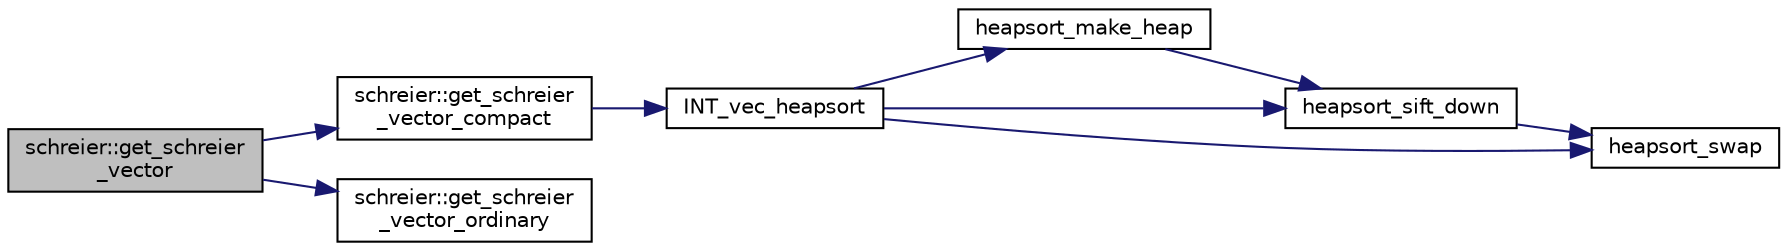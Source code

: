 digraph "schreier::get_schreier_vector"
{
  edge [fontname="Helvetica",fontsize="10",labelfontname="Helvetica",labelfontsize="10"];
  node [fontname="Helvetica",fontsize="10",shape=record];
  rankdir="LR";
  Node1567 [label="schreier::get_schreier\l_vector",height=0.2,width=0.4,color="black", fillcolor="grey75", style="filled", fontcolor="black"];
  Node1567 -> Node1568 [color="midnightblue",fontsize="10",style="solid",fontname="Helvetica"];
  Node1568 [label="schreier::get_schreier\l_vector_compact",height=0.2,width=0.4,color="black", fillcolor="white", style="filled",URL="$d3/dd6/classschreier.html#acea7499a4f501c208e22bfd2aacabc90"];
  Node1568 -> Node1569 [color="midnightblue",fontsize="10",style="solid",fontname="Helvetica"];
  Node1569 [label="INT_vec_heapsort",height=0.2,width=0.4,color="black", fillcolor="white", style="filled",URL="$d5/de2/foundations_2data__structures_2data__structures_8h.html#a3590ad9987f801fbfc94634300182f39"];
  Node1569 -> Node1570 [color="midnightblue",fontsize="10",style="solid",fontname="Helvetica"];
  Node1570 [label="heapsort_make_heap",height=0.2,width=0.4,color="black", fillcolor="white", style="filled",URL="$d4/dd7/sorting_8_c.html#a42f24453d7d77eeb1338ebd1a13cfdbb"];
  Node1570 -> Node1571 [color="midnightblue",fontsize="10",style="solid",fontname="Helvetica"];
  Node1571 [label="heapsort_sift_down",height=0.2,width=0.4,color="black", fillcolor="white", style="filled",URL="$d4/dd7/sorting_8_c.html#a65cbb1a6a3f01f511673705437ddc18b"];
  Node1571 -> Node1572 [color="midnightblue",fontsize="10",style="solid",fontname="Helvetica"];
  Node1572 [label="heapsort_swap",height=0.2,width=0.4,color="black", fillcolor="white", style="filled",URL="$d4/dd7/sorting_8_c.html#a8f048362e6065297b19b6975bcbbfcc6"];
  Node1569 -> Node1572 [color="midnightblue",fontsize="10",style="solid",fontname="Helvetica"];
  Node1569 -> Node1571 [color="midnightblue",fontsize="10",style="solid",fontname="Helvetica"];
  Node1567 -> Node1573 [color="midnightblue",fontsize="10",style="solid",fontname="Helvetica"];
  Node1573 [label="schreier::get_schreier\l_vector_ordinary",height=0.2,width=0.4,color="black", fillcolor="white", style="filled",URL="$d3/dd6/classschreier.html#ae08fe34b58703c0e4f2039b4f839c3ca"];
}
